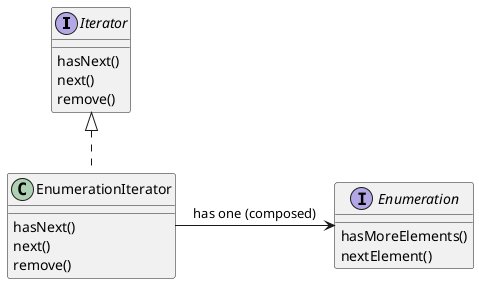 @startuml

interface Iterator {
  hasNext()
  next()
  remove()
}

class EnumerationIterator implements Iterator{
  hasNext()
  next()
  remove()
}

interface Enumeration {
  hasMoreElements()
  nextElement()
}


EnumerationIterator -right--> Enumeration : has one (composed)

@enduml

